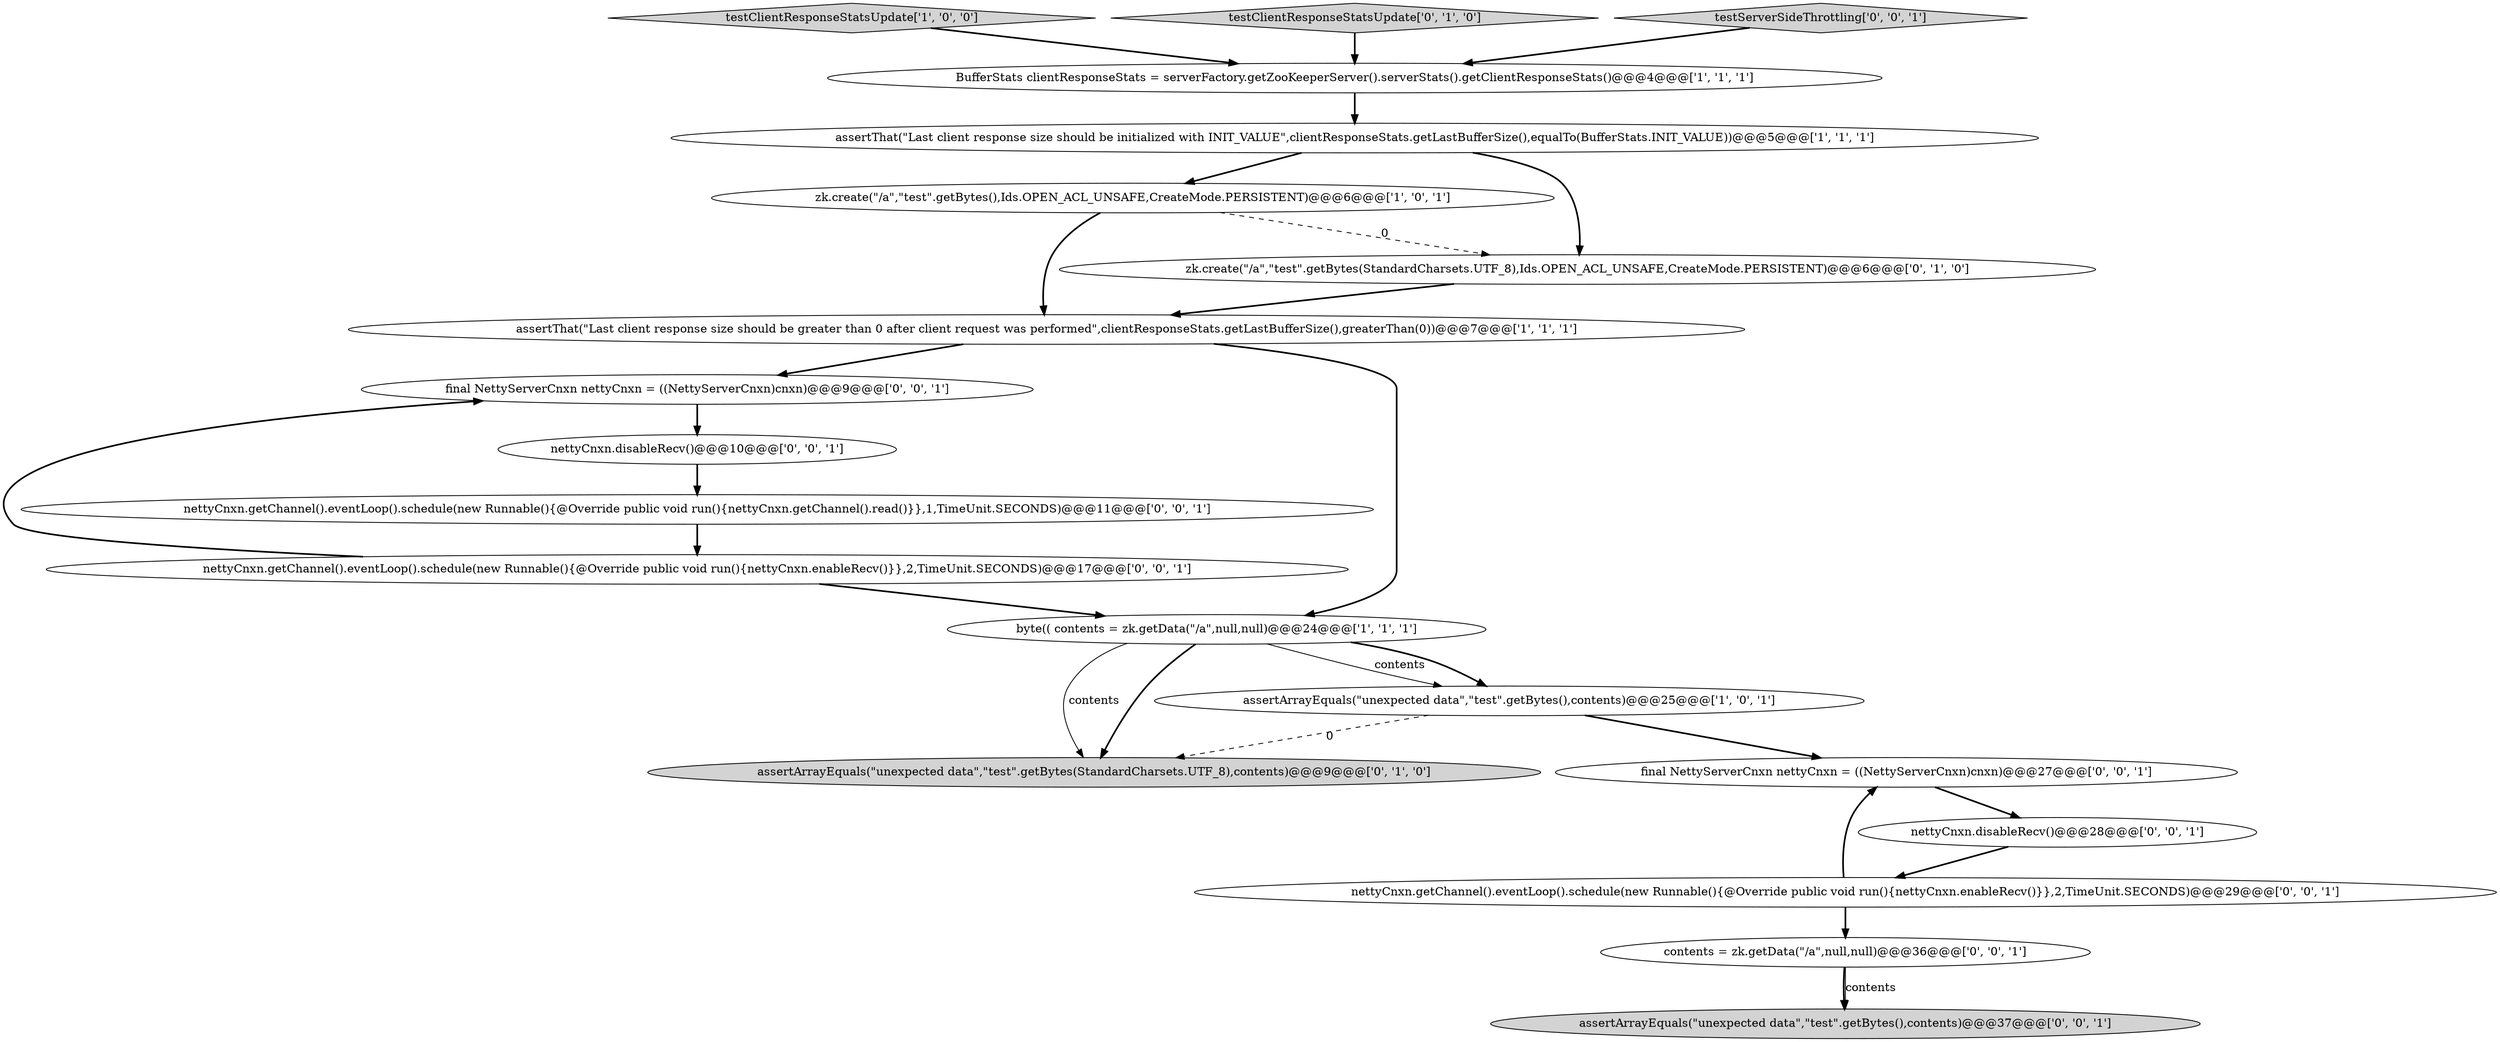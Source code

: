 digraph {
11 [style = filled, label = "final NettyServerCnxn nettyCnxn = ((NettyServerCnxn)cnxn)@@@9@@@['0', '0', '1']", fillcolor = white, shape = ellipse image = "AAA0AAABBB3BBB"];
1 [style = filled, label = "testClientResponseStatsUpdate['1', '0', '0']", fillcolor = lightgray, shape = diamond image = "AAA0AAABBB1BBB"];
14 [style = filled, label = "nettyCnxn.getChannel().eventLoop().schedule(new Runnable(){@Override public void run(){nettyCnxn.getChannel().read()}},1,TimeUnit.SECONDS)@@@11@@@['0', '0', '1']", fillcolor = white, shape = ellipse image = "AAA0AAABBB3BBB"];
16 [style = filled, label = "nettyCnxn.disableRecv()@@@28@@@['0', '0', '1']", fillcolor = white, shape = ellipse image = "AAA0AAABBB3BBB"];
3 [style = filled, label = "byte(( contents = zk.getData(\"/a\",null,null)@@@24@@@['1', '1', '1']", fillcolor = white, shape = ellipse image = "AAA0AAABBB1BBB"];
8 [style = filled, label = "testClientResponseStatsUpdate['0', '1', '0']", fillcolor = lightgray, shape = diamond image = "AAA0AAABBB2BBB"];
13 [style = filled, label = "nettyCnxn.disableRecv()@@@10@@@['0', '0', '1']", fillcolor = white, shape = ellipse image = "AAA0AAABBB3BBB"];
17 [style = filled, label = "contents = zk.getData(\"/a\",null,null)@@@36@@@['0', '0', '1']", fillcolor = white, shape = ellipse image = "AAA0AAABBB3BBB"];
10 [style = filled, label = "nettyCnxn.getChannel().eventLoop().schedule(new Runnable(){@Override public void run(){nettyCnxn.enableRecv()}},2,TimeUnit.SECONDS)@@@29@@@['0', '0', '1']", fillcolor = white, shape = ellipse image = "AAA0AAABBB3BBB"];
6 [style = filled, label = "zk.create(\"/a\",\"test\".getBytes(),Ids.OPEN_ACL_UNSAFE,CreateMode.PERSISTENT)@@@6@@@['1', '0', '1']", fillcolor = white, shape = ellipse image = "AAA0AAABBB1BBB"];
7 [style = filled, label = "zk.create(\"/a\",\"test\".getBytes(StandardCharsets.UTF_8),Ids.OPEN_ACL_UNSAFE,CreateMode.PERSISTENT)@@@6@@@['0', '1', '0']", fillcolor = white, shape = ellipse image = "AAA1AAABBB2BBB"];
12 [style = filled, label = "assertArrayEquals(\"unexpected data\",\"test\".getBytes(),contents)@@@37@@@['0', '0', '1']", fillcolor = lightgray, shape = ellipse image = "AAA0AAABBB3BBB"];
15 [style = filled, label = "testServerSideThrottling['0', '0', '1']", fillcolor = lightgray, shape = diamond image = "AAA0AAABBB3BBB"];
18 [style = filled, label = "nettyCnxn.getChannel().eventLoop().schedule(new Runnable(){@Override public void run(){nettyCnxn.enableRecv()}},2,TimeUnit.SECONDS)@@@17@@@['0', '0', '1']", fillcolor = white, shape = ellipse image = "AAA0AAABBB3BBB"];
19 [style = filled, label = "final NettyServerCnxn nettyCnxn = ((NettyServerCnxn)cnxn)@@@27@@@['0', '0', '1']", fillcolor = white, shape = ellipse image = "AAA0AAABBB3BBB"];
9 [style = filled, label = "assertArrayEquals(\"unexpected data\",\"test\".getBytes(StandardCharsets.UTF_8),contents)@@@9@@@['0', '1', '0']", fillcolor = lightgray, shape = ellipse image = "AAA1AAABBB2BBB"];
0 [style = filled, label = "assertArrayEquals(\"unexpected data\",\"test\".getBytes(),contents)@@@25@@@['1', '0', '1']", fillcolor = white, shape = ellipse image = "AAA0AAABBB1BBB"];
2 [style = filled, label = "assertThat(\"Last client response size should be greater than 0 after client request was performed\",clientResponseStats.getLastBufferSize(),greaterThan(0))@@@7@@@['1', '1', '1']", fillcolor = white, shape = ellipse image = "AAA0AAABBB1BBB"];
4 [style = filled, label = "BufferStats clientResponseStats = serverFactory.getZooKeeperServer().serverStats().getClientResponseStats()@@@4@@@['1', '1', '1']", fillcolor = white, shape = ellipse image = "AAA0AAABBB1BBB"];
5 [style = filled, label = "assertThat(\"Last client response size should be initialized with INIT_VALUE\",clientResponseStats.getLastBufferSize(),equalTo(BufferStats.INIT_VALUE))@@@5@@@['1', '1', '1']", fillcolor = white, shape = ellipse image = "AAA0AAABBB1BBB"];
18->3 [style = bold, label=""];
5->7 [style = bold, label=""];
14->18 [style = bold, label=""];
8->4 [style = bold, label=""];
10->17 [style = bold, label=""];
2->11 [style = bold, label=""];
4->5 [style = bold, label=""];
15->4 [style = bold, label=""];
0->19 [style = bold, label=""];
17->12 [style = bold, label=""];
3->0 [style = solid, label="contents"];
17->12 [style = solid, label="contents"];
3->9 [style = solid, label="contents"];
16->10 [style = bold, label=""];
6->2 [style = bold, label=""];
10->19 [style = bold, label=""];
2->3 [style = bold, label=""];
19->16 [style = bold, label=""];
3->0 [style = bold, label=""];
3->9 [style = bold, label=""];
0->9 [style = dashed, label="0"];
11->13 [style = bold, label=""];
1->4 [style = bold, label=""];
13->14 [style = bold, label=""];
6->7 [style = dashed, label="0"];
18->11 [style = bold, label=""];
5->6 [style = bold, label=""];
7->2 [style = bold, label=""];
}
